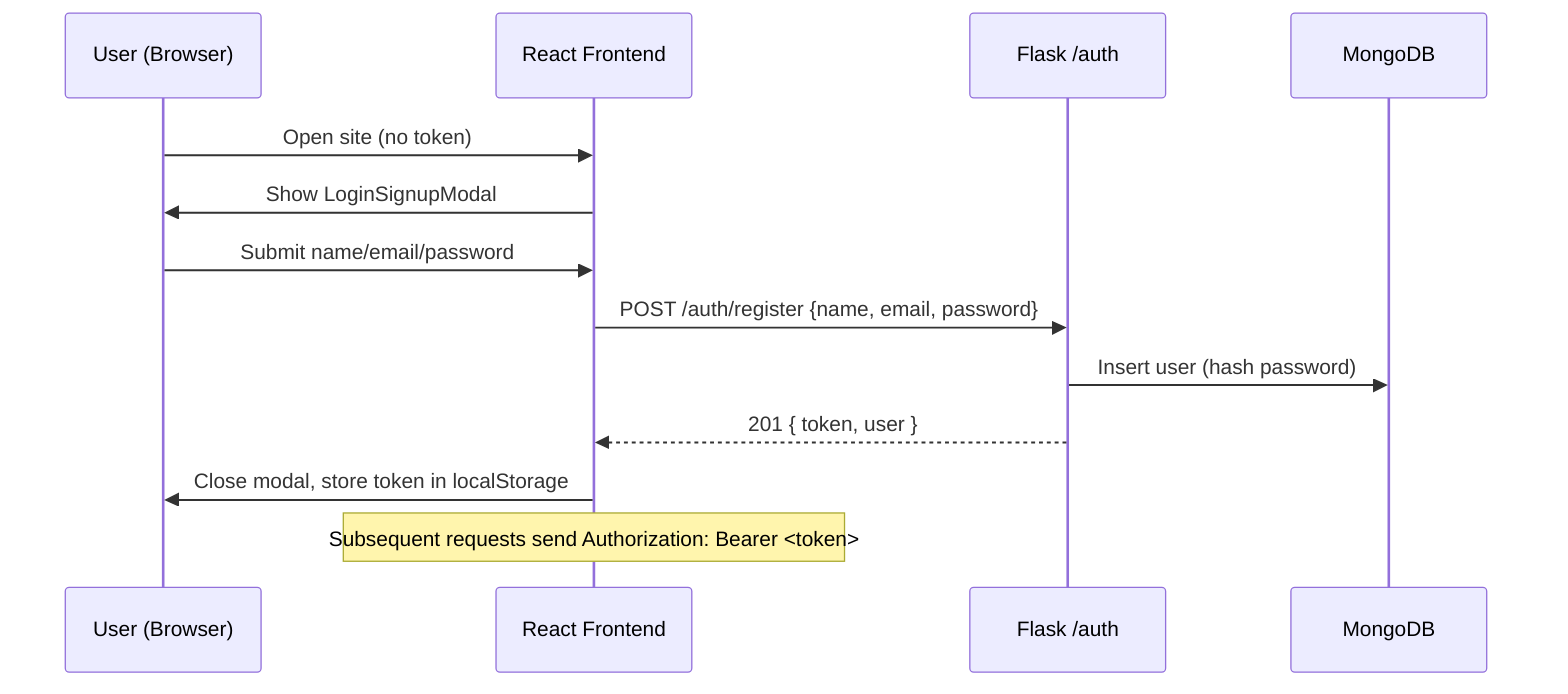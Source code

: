 sequenceDiagram
  participant U as User (Browser)
  participant FE as React Frontend
  participant BE as Flask /auth
  participant DB as MongoDB

  U->>FE: Open site (no token)
  FE->>U: Show LoginSignupModal
  U->>FE: Submit name/email/password
  FE->>BE: POST /auth/register {name, email, password}
  BE->>DB: Insert user (hash password)
  BE-->>FE: 201 { token, user }
  FE->>U: Close modal, store token in localStorage
  note over FE: Subsequent requests send Authorization: Bearer <token>